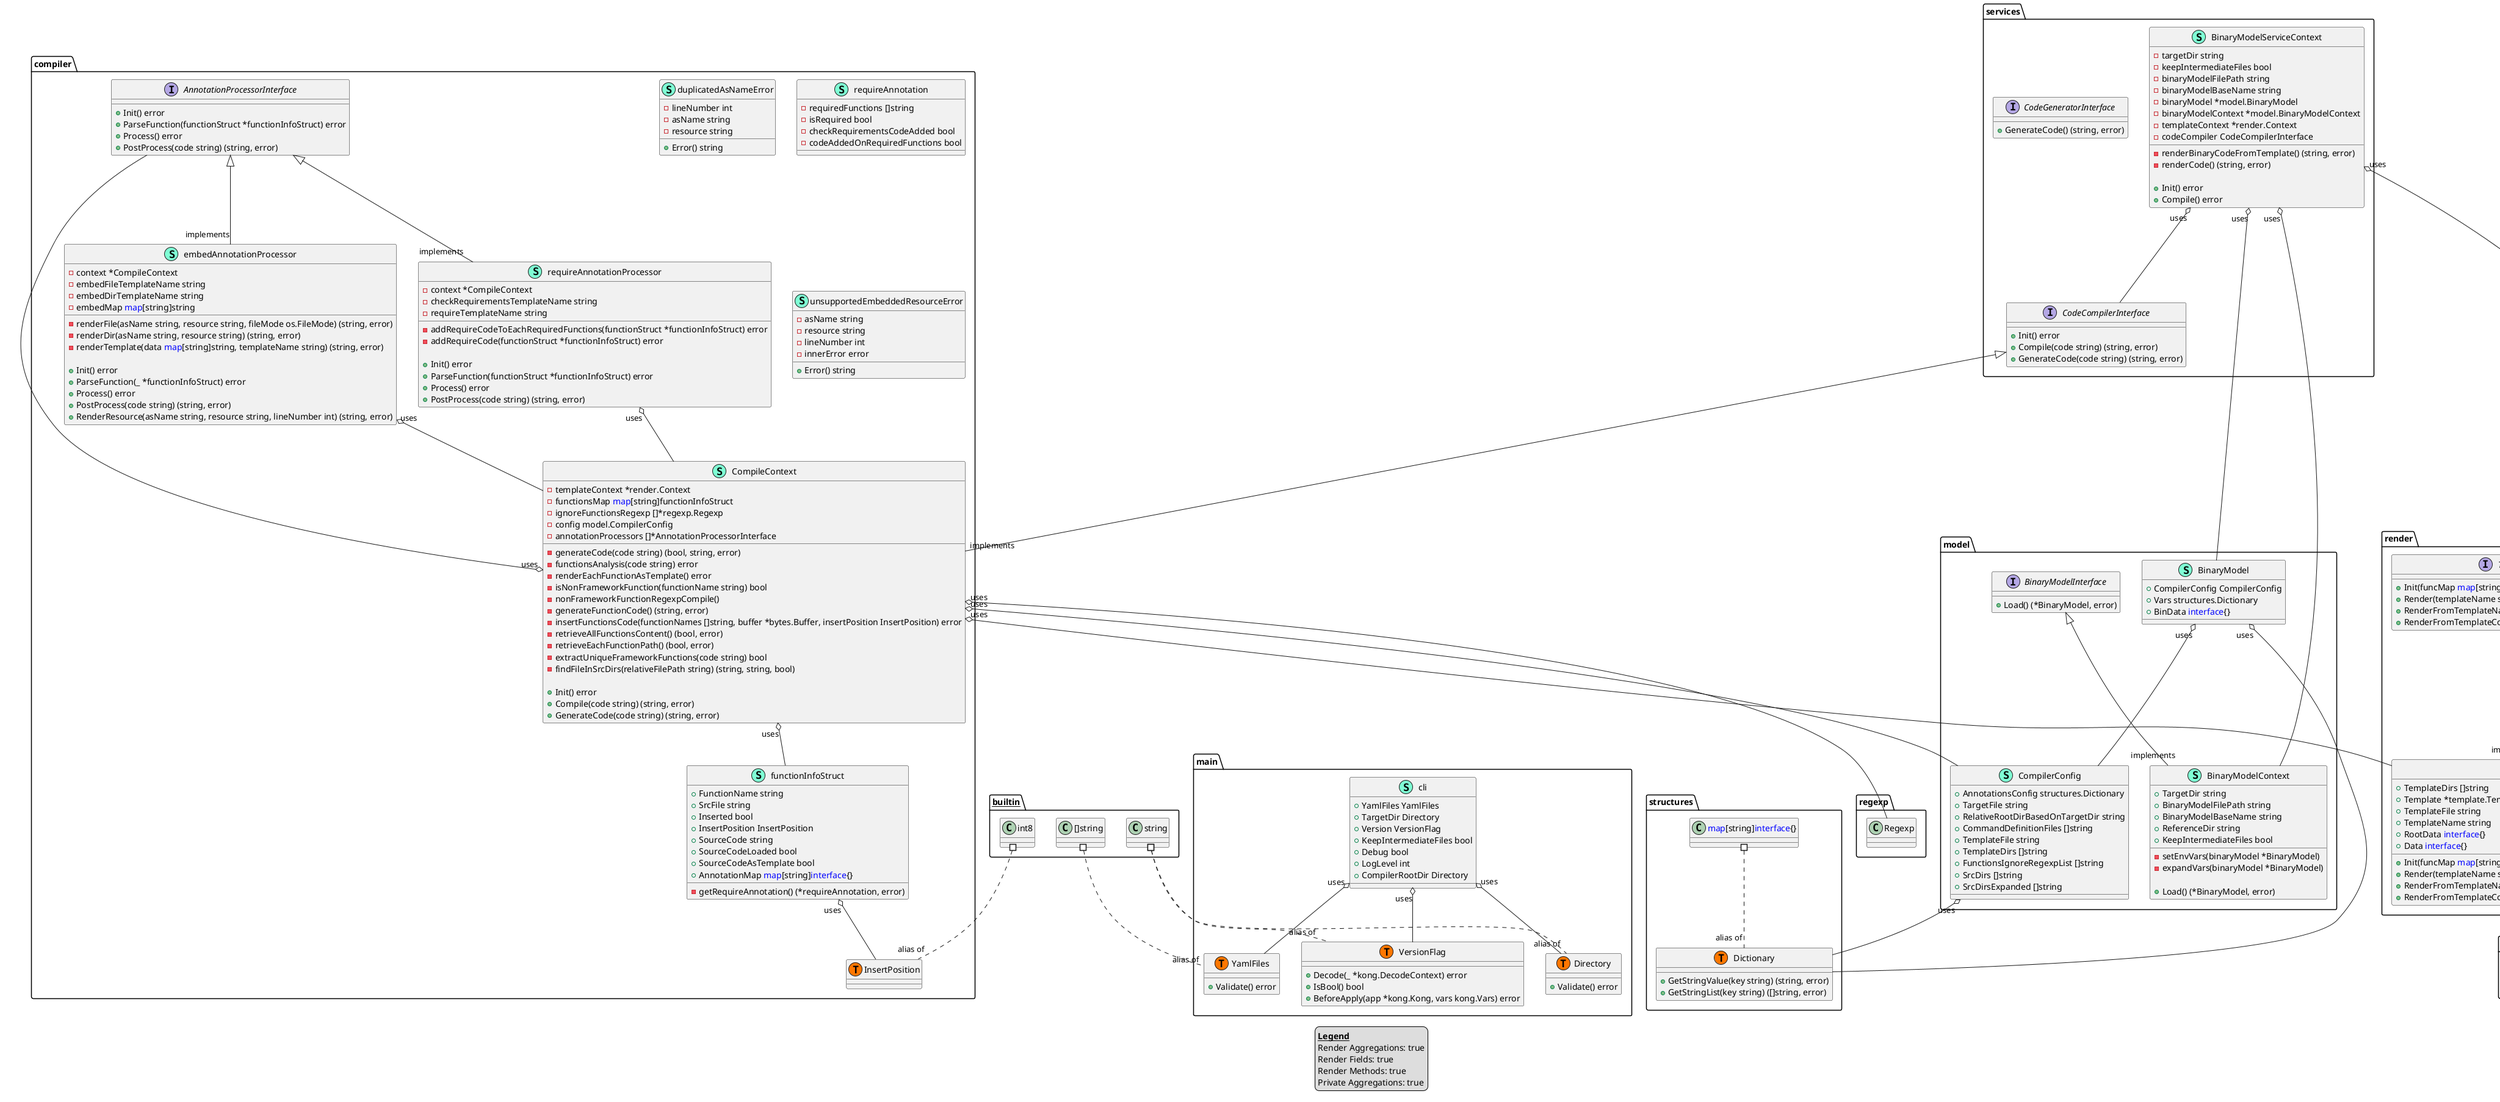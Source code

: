 @startuml
legend
<u><b>Legend</b></u>
Render Aggregations: true
Render Fields: true
Render Methods: true
Private Aggregations: true
end legend
namespace compiler {
    interface AnnotationProcessorInterface  {
        + Init() error
        + ParseFunction(functionStruct *functionInfoStruct) error
        + Process() error
        + PostProcess(code string) (string, error)

    }
    class CompileContext << (S,Aquamarine) >> {
        - templateContext *render.Context
        - functionsMap <font color=blue>map</font>[string]functionInfoStruct
        - ignoreFunctionsRegexp []*regexp.Regexp
        - config model.CompilerConfig
        - annotationProcessors []*AnnotationProcessorInterface

        - generateCode(code string) (bool, string, error)
        - functionsAnalysis(code string) error
        - renderEachFunctionAsTemplate() error
        - isNonFrameworkFunction(functionName string) bool
        - nonFrameworkFunctionRegexpCompile()
        - generateFunctionCode() (string, error)
        - insertFunctionsCode(functionNames []string, buffer *bytes.Buffer, insertPosition InsertPosition) error
        - retrieveAllFunctionsContent() (bool, error)
        - retrieveEachFunctionPath() (bool, error)
        - extractUniqueFrameworkFunctions(code string) bool
        - findFileInSrcDirs(relativeFilePath string) (string, string, bool)

        + Init() error
        + Compile(code string) (string, error)
        + GenerateCode(code string) (string, error)

    }
    class compiler.InsertPosition << (T, #FF7700) >>  {
    }
    class duplicatedAsNameError << (S,Aquamarine) >> {
        - lineNumber int
        - asName string
        - resource string

        + Error() string

    }
    class embedAnnotationProcessor << (S,Aquamarine) >> {
        - context *CompileContext
        - embedFileTemplateName string
        - embedDirTemplateName string
        - embedMap <font color=blue>map</font>[string]string

        - renderFile(asName string, resource string, fileMode os.FileMode) (string, error)
        - renderDir(asName string, resource string) (string, error)
        - renderTemplate(data <font color=blue>map</font>[string]string, templateName string) (string, error)

        + Init() error
        + ParseFunction(_ *functionInfoStruct) error
        + Process() error
        + PostProcess(code string) (string, error)
        + RenderResource(asName string, resource string, lineNumber int) (string, error)

    }
    class functionInfoStruct << (S,Aquamarine) >> {
        + FunctionName string
        + SrcFile string
        + Inserted bool
        + InsertPosition InsertPosition
        + SourceCode string
        + SourceCodeLoaded bool
        + SourceCodeAsTemplate bool
        + AnnotationMap <font color=blue>map</font>[string]<font color=blue>interface</font>{}

        - getRequireAnnotation() (*requireAnnotation, error)

    }
    class requireAnnotation << (S,Aquamarine) >> {
        - requiredFunctions []string
        - isRequired bool
        - checkRequirementsCodeAdded bool
        - codeAddedOnRequiredFunctions bool

    }
    class requireAnnotationProcessor << (S,Aquamarine) >> {
        - context *CompileContext
        - checkRequirementsTemplateName string
        - requireTemplateName string

        - addRequireCodeToEachRequiredFunctions(functionStruct *functionInfoStruct) error
        - addRequireCode(functionStruct *functionInfoStruct) error

        + Init() error
        + ParseFunction(functionStruct *functionInfoStruct) error
        + Process() error
        + PostProcess(code string) (string, error)

    }
    class unsupportedEmbeddedResourceError << (S,Aquamarine) >> {
        - asName string
        - resource string
        - lineNumber int
        - innerError error

        + Error() string

    }
}

"services.CodeCompilerInterface" <|-- "implements""compiler.CompileContext"
"compiler.AnnotationProcessorInterface" <|-- "implements""compiler.embedAnnotationProcessor"
"compiler.AnnotationProcessorInterface" <|-- "implements""compiler.requireAnnotationProcessor"

"compiler.CompileContext""uses" o-- "compiler.AnnotationProcessorInterface"
"compiler.CompileContext""uses" o-- "compiler.functionInfoStruct"
"compiler.CompileContext""uses" o-- "model.CompilerConfig"
"compiler.CompileContext""uses" o-- "regexp.Regexp"
"compiler.CompileContext""uses" o-- "render.Context"
"compiler.embedAnnotationProcessor""uses" o-- "compiler.CompileContext"
"compiler.functionInfoStruct""uses" o-- "compiler.InsertPosition"
"compiler.requireAnnotationProcessor""uses" o-- "compiler.CompileContext"

namespace main {
    class Directory << (S,Aquamarine) >> {
        + Validate() error

    }
    class VersionFlag << (S,Aquamarine) >> {
        + Decode(_ *kong.DecodeContext) error
        + IsBool() bool
        + BeforeApply(app *kong.Kong, vars kong.Vars) error

    }
    class YamlFiles << (S,Aquamarine) >> {
        + Validate() error

    }
    class cli << (S,Aquamarine) >> {
        + YamlFiles YamlFiles
        + TargetDir Directory
        + Version VersionFlag
        + KeepIntermediateFiles bool
        + Debug bool
        + LogLevel int
        + CompilerRootDir Directory

    }
    class main.Directory << (T, #FF7700) >>  {
    }
    class main.VersionFlag << (T, #FF7700) >>  {
    }
    class main.YamlFiles << (T, #FF7700) >>  {
    }
}


"main.cli""uses" o-- "main.Directory"
"main.cli""uses" o-- "main.VersionFlag"
"main.cli""uses" o-- "main.YamlFiles"

namespace model {
    class BinaryModel << (S,Aquamarine) >> {
        + CompilerConfig CompilerConfig
        + Vars structures.Dictionary
        + BinData <font color=blue>interface</font>{}

    }
    class BinaryModelContext << (S,Aquamarine) >> {
        + TargetDir string
        + BinaryModelFilePath string
        + BinaryModelBaseName string
        + ReferenceDir string
        + KeepIntermediateFiles bool

        - setEnvVars(binaryModel *BinaryModel)
        - expandVars(binaryModel *BinaryModel)

        + Load() (*BinaryModel, error)

    }
    interface BinaryModelInterface  {
        + Load() (*BinaryModel, error)

    }
    class CompilerConfig << (S,Aquamarine) >> {
        + AnnotationsConfig structures.Dictionary
        + TargetFile string
        + RelativeRootDirBasedOnTargetDir string
        + CommandDefinitionFiles []string
        + TemplateFile string
        + TemplateDirs []string
        + FunctionsIgnoreRegexpList []string
        + SrcDirs []string
        + SrcDirsExpanded []string

    }
}

"model.BinaryModelInterface" <|-- "implements""model.BinaryModelContext"

"model.BinaryModel""uses" o-- "model.CompilerConfig"
"model.BinaryModel""uses" o-- "structures.Dictionary"
"model.CompilerConfig""uses" o-- "structures.Dictionary"

namespace render {
    class Context << (S,Aquamarine) >> {
        + TemplateDirs []string
        + Template *template.Template
        + TemplateFile string
        + TemplateName string
        + RootData <font color=blue>interface</font>{}
        + Data <font color=blue>interface</font>{}

        + Init(funcMap <font color=blue>map</font>[string]<font color=blue>interface</font>{}) error
        + Render(templateName string) (string, error)
        + RenderFromTemplateName() (string, error)
        + RenderFromTemplateContent(templateContent string) (string, error)

    }
    interface TemplateContextInterface  {
        + Init(funcMap <font color=blue>map</font>[string]<font color=blue>interface</font>{}) error
        + Render(templateName string) (string, error)
        + RenderFromTemplateName() (string, error)
        + RenderFromTemplateContent(templateContent string) (string, error)

    }
}

"render.TemplateContextInterface" <|-- "implements""render.Context"

"render.Context""uses" o-- "template.Template"

namespace services {
    class BinaryModelServiceContext << (S,Aquamarine) >> {
        - targetDir string
        - keepIntermediateFiles bool
        - binaryModelFilePath string
        - binaryModelBaseName string
        - binaryModel *model.BinaryModel
        - binaryModelContext *model.BinaryModelContext
        - templateContext *render.Context
        - codeCompiler CodeCompilerInterface

        - renderBinaryCodeFromTemplate() (string, error)
        - renderCode() (string, error)

        + Init() error
        + Compile() error

    }
    interface CodeCompilerInterface  {
        + Init() error
        + Compile(code string) (string, error)
        + GenerateCode(code string) (string, error)

    }
    interface CodeGeneratorInterface  {
        + GenerateCode() (string, error)

    }
}


"services.BinaryModelServiceContext""uses" o-- "model.BinaryModel"
"services.BinaryModelServiceContext""uses" o-- "model.BinaryModelContext"
"services.BinaryModelServiceContext""uses" o-- "render.Context"
"services.BinaryModelServiceContext""uses" o-- "services.CodeCompilerInterface"

namespace structures {
    class Dictionary << (S,Aquamarine) >> {
        + GetStringValue(key string) (string, error)
        + GetStringList(key string) ([]string, error)

    }
    class structures.Dictionary << (T, #FF7700) >>  {
    }
}



"__builtin__.[]string" #.. "alias of""main.YamlFiles"
"__builtin__.int8" #.. "alias of""compiler.InsertPosition"
"__builtin__.string" #.. "alias of""main.Directory"
"__builtin__.string" #.. "alias of""main.VersionFlag"
"structures.<font color=blue>map</font>[string]<font color=blue>interface</font>{}" #.. "alias of""structures.Dictionary"
@enduml
